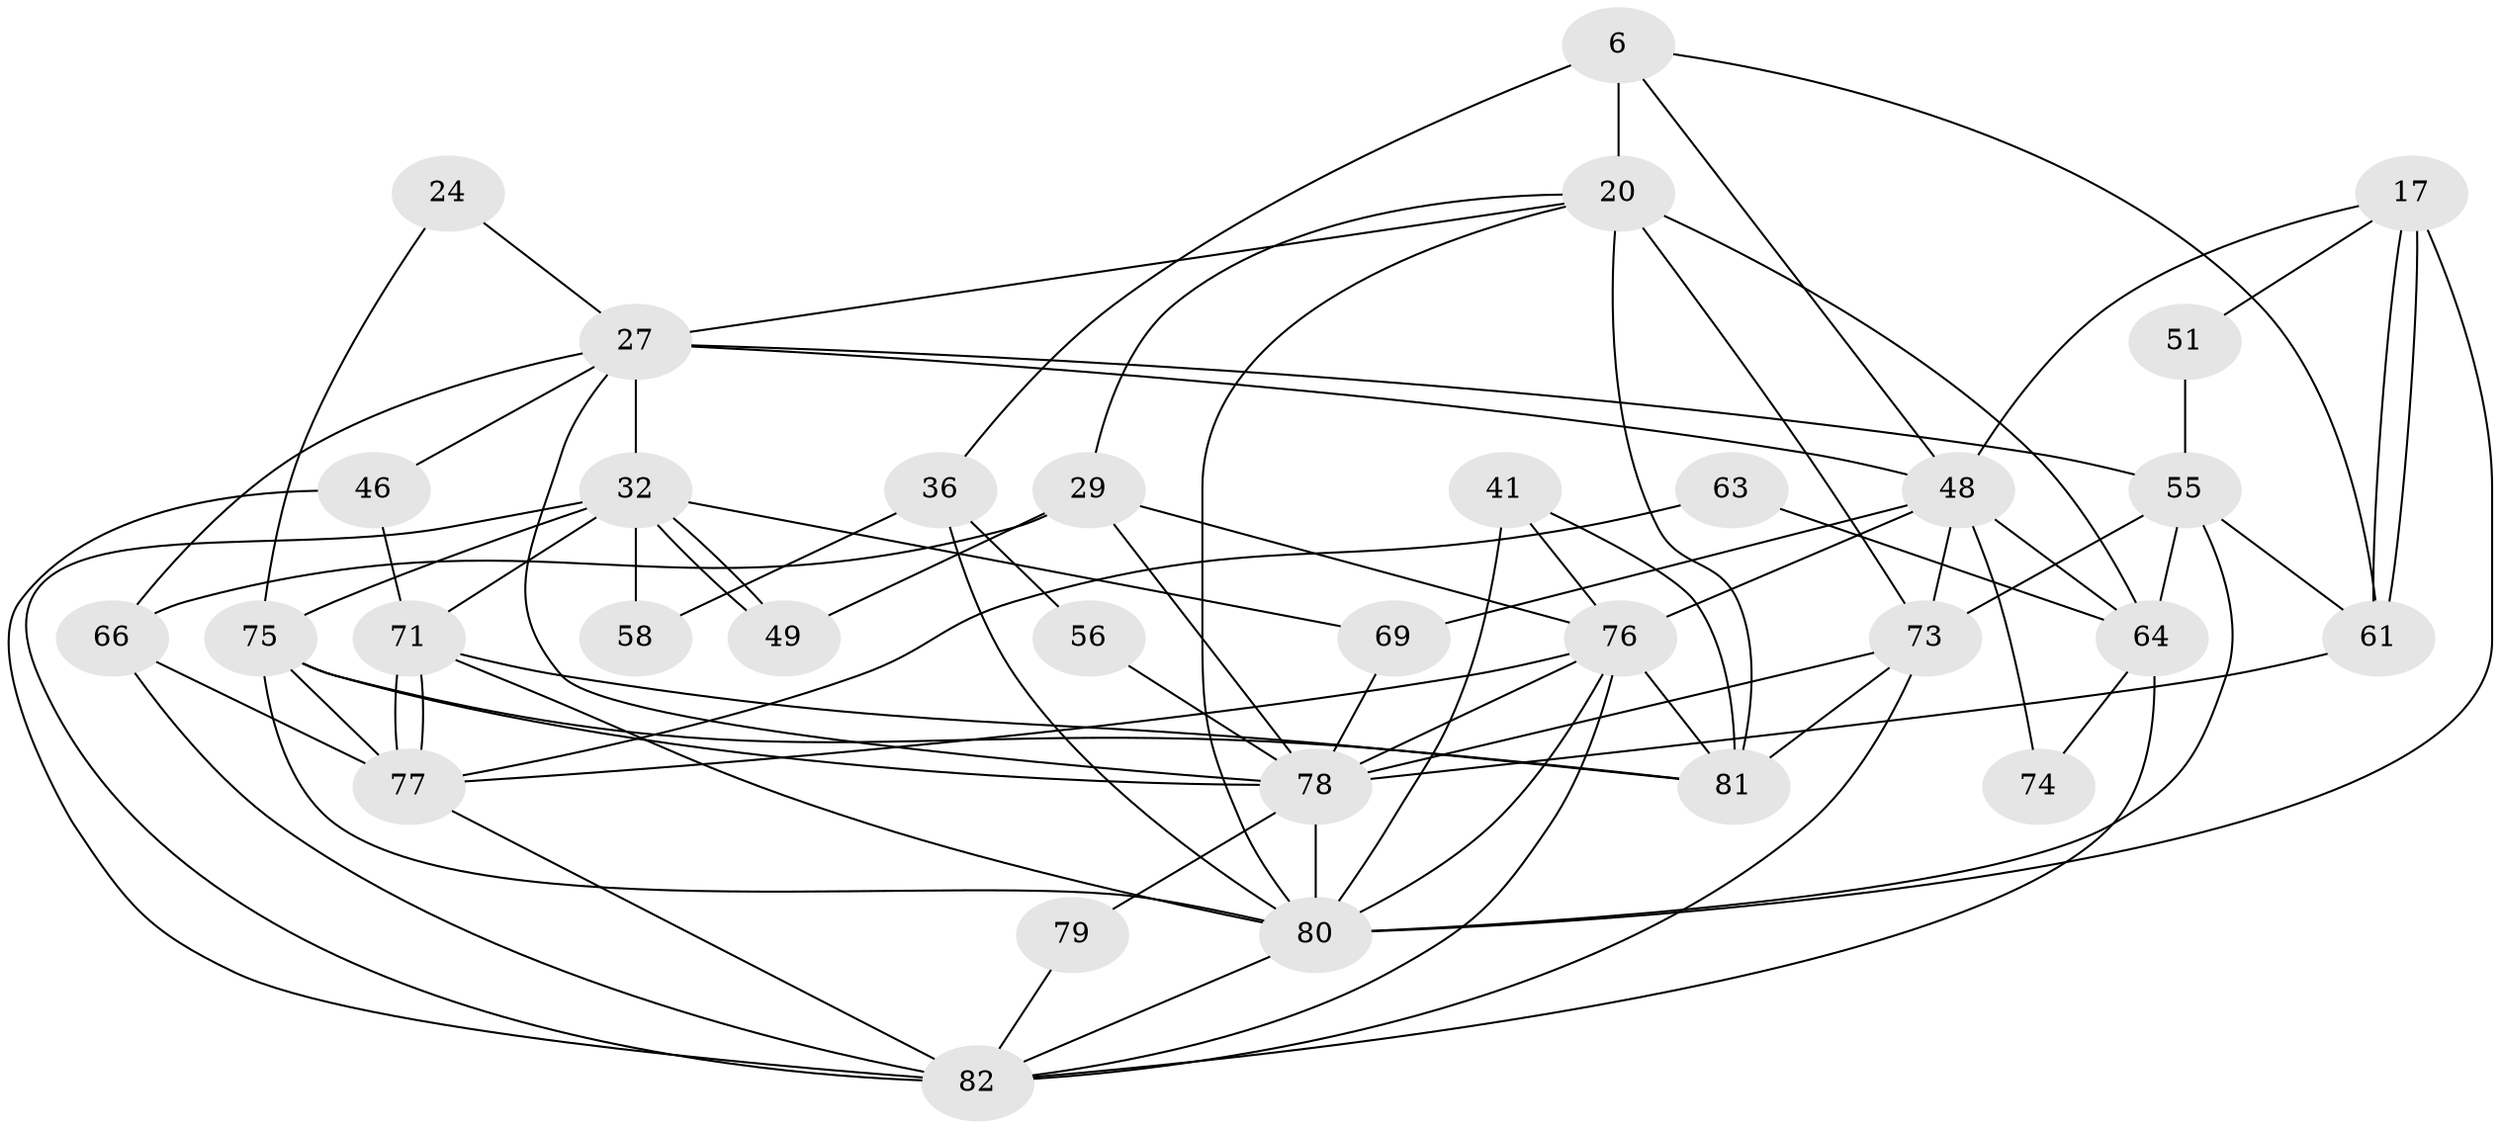 // original degree distribution, {5: 0.14634146341463414, 4: 0.25609756097560976, 6: 0.13414634146341464, 3: 0.2682926829268293, 7: 0.04878048780487805, 2: 0.14634146341463414}
// Generated by graph-tools (version 1.1) at 2025/55/03/04/25 21:55:35]
// undirected, 32 vertices, 82 edges
graph export_dot {
graph [start="1"]
  node [color=gray90,style=filled];
  6;
  17;
  20 [super="+13+1"];
  24;
  27 [super="+10"];
  29 [super="+14"];
  32 [super="+7"];
  36 [super="+2"];
  41 [super="+12"];
  46 [super="+37"];
  48 [super="+4+21+42"];
  49;
  51;
  55 [super="+47"];
  56;
  58;
  61;
  63;
  64 [super="+26"];
  66 [super="+31"];
  69 [super="+5"];
  71 [super="+65"];
  73 [super="+62+68+38"];
  74 [super="+25"];
  75 [super="+8+11"];
  76 [super="+70+44"];
  77 [super="+59"];
  78 [super="+19"];
  79;
  80 [super="+50+53+67+57"];
  81 [super="+30"];
  82 [super="+9+54+72"];
  6 -- 61;
  6 -- 36 [weight=2];
  6 -- 20;
  6 -- 48;
  17 -- 61;
  17 -- 61;
  17 -- 51;
  17 -- 80 [weight=3];
  17 -- 48;
  20 -- 29;
  20 -- 64 [weight=3];
  20 -- 80 [weight=2];
  20 -- 27;
  20 -- 73;
  20 -- 81;
  24 -- 75;
  24 -- 27;
  27 -- 46;
  27 -- 55 [weight=2];
  27 -- 32;
  27 -- 66;
  27 -- 78;
  27 -- 48;
  29 -- 78 [weight=2];
  29 -- 49;
  29 -- 66 [weight=2];
  29 -- 76;
  32 -- 49;
  32 -- 49;
  32 -- 58;
  32 -- 69;
  32 -- 71;
  32 -- 75 [weight=2];
  32 -- 82;
  36 -- 56;
  36 -- 58;
  36 -- 80;
  41 -- 81 [weight=2];
  41 -- 80 [weight=2];
  41 -- 76;
  46 -- 82 [weight=3];
  46 -- 71;
  48 -- 74 [weight=2];
  48 -- 76 [weight=3];
  48 -- 73;
  48 -- 64;
  48 -- 69;
  51 -- 55;
  55 -- 64;
  55 -- 61;
  55 -- 73 [weight=2];
  55 -- 80;
  56 -- 78 [weight=2];
  61 -- 78;
  63 -- 77;
  63 -- 64;
  64 -- 82;
  64 -- 74 [weight=2];
  66 -- 82 [weight=2];
  66 -- 77;
  69 -- 78 [weight=2];
  71 -- 77 [weight=3];
  71 -- 77;
  71 -- 81;
  71 -- 80 [weight=3];
  73 -- 82 [weight=2];
  73 -- 78;
  73 -- 81;
  75 -- 81;
  75 -- 78;
  75 -- 77;
  75 -- 80;
  76 -- 82 [weight=3];
  76 -- 81;
  76 -- 77;
  76 -- 78;
  76 -- 80 [weight=2];
  77 -- 82 [weight=2];
  78 -- 79;
  78 -- 80;
  79 -- 82;
  80 -- 82;
}
